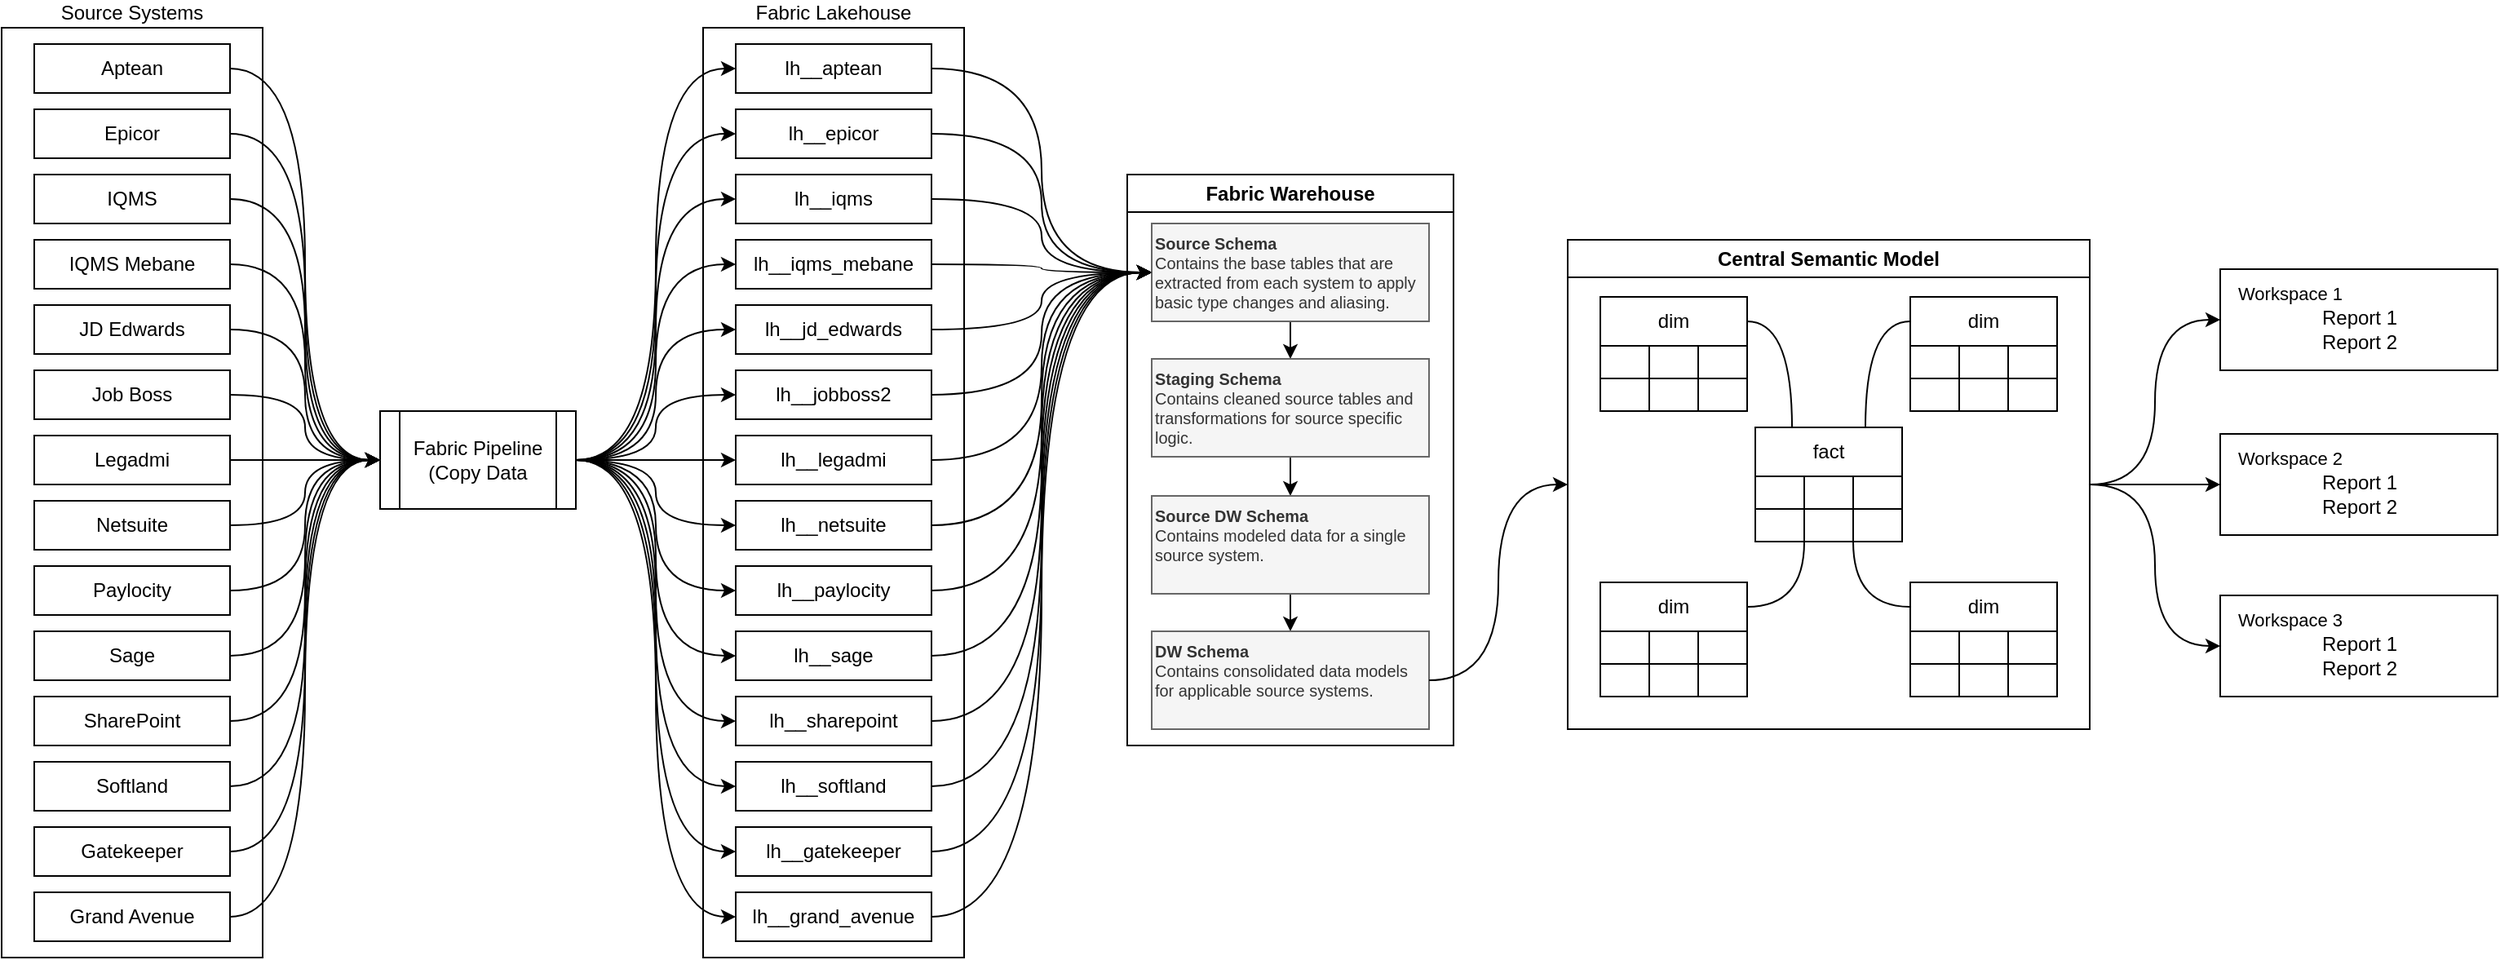 <mxfile version="27.0.3">
  <diagram name="Page-1" id="FQNREuMPyEaIx_OdREhW">
    <mxGraphModel dx="1584" dy="826" grid="0" gridSize="10" guides="1" tooltips="1" connect="1" arrows="1" fold="1" page="0" pageScale="1" pageWidth="850" pageHeight="1100" math="0" shadow="0">
      <root>
        <mxCell id="0" />
        <mxCell id="1" parent="0" />
        <mxCell id="qfDgIEm7hBESt5WeCxpF-39" value="Fabric Lakehouse" style="rounded=0;whiteSpace=wrap;html=1;labelPosition=center;verticalLabelPosition=top;align=center;verticalAlign=bottom;" vertex="1" parent="1">
          <mxGeometry x="470" y="70" width="160" height="570" as="geometry" />
        </mxCell>
        <mxCell id="qfDgIEm7hBESt5WeCxpF-38" value="Source Systems" style="rounded=0;whiteSpace=wrap;html=1;labelPosition=center;verticalLabelPosition=top;align=center;verticalAlign=bottom;" vertex="1" parent="1">
          <mxGeometry x="40" y="70" width="160" height="570" as="geometry" />
        </mxCell>
        <mxCell id="qfDgIEm7hBESt5WeCxpF-66" style="edgeStyle=orthogonalEdgeStyle;rounded=0;orthogonalLoop=1;jettySize=auto;html=1;exitX=1;exitY=0.5;exitDx=0;exitDy=0;entryX=0;entryY=0.5;entryDx=0;entryDy=0;curved=1;" edge="1" parent="1" source="qfDgIEm7hBESt5WeCxpF-1" target="qfDgIEm7hBESt5WeCxpF-59">
          <mxGeometry relative="1" as="geometry" />
        </mxCell>
        <mxCell id="qfDgIEm7hBESt5WeCxpF-1" value="lh__aptean" style="rounded=0;fontSize=12;fontColor=#000000;labelBackgroundColor=none;labelBorderColor=none;whiteSpace=wrap;" vertex="1" parent="1">
          <mxGeometry x="490" y="80" width="120" height="30" as="geometry" />
        </mxCell>
        <mxCell id="qfDgIEm7hBESt5WeCxpF-67" style="edgeStyle=orthogonalEdgeStyle;rounded=0;orthogonalLoop=1;jettySize=auto;html=1;exitX=1;exitY=0.5;exitDx=0;exitDy=0;entryX=0;entryY=0.5;entryDx=0;entryDy=0;curved=1;" edge="1" parent="1" source="qfDgIEm7hBESt5WeCxpF-2" target="qfDgIEm7hBESt5WeCxpF-59">
          <mxGeometry relative="1" as="geometry" />
        </mxCell>
        <mxCell id="qfDgIEm7hBESt5WeCxpF-2" value="lh__epicor" style="rounded=0;fontSize=12;fontColor=#000000;labelBackgroundColor=none;labelBorderColor=none;whiteSpace=wrap;" vertex="1" parent="1">
          <mxGeometry x="490" y="120" width="120" height="30" as="geometry" />
        </mxCell>
        <mxCell id="qfDgIEm7hBESt5WeCxpF-68" style="edgeStyle=orthogonalEdgeStyle;rounded=0;orthogonalLoop=1;jettySize=auto;html=1;exitX=1;exitY=0.5;exitDx=0;exitDy=0;entryX=0;entryY=0.5;entryDx=0;entryDy=0;curved=1;" edge="1" parent="1" source="qfDgIEm7hBESt5WeCxpF-3" target="qfDgIEm7hBESt5WeCxpF-59">
          <mxGeometry relative="1" as="geometry" />
        </mxCell>
        <mxCell id="qfDgIEm7hBESt5WeCxpF-3" value="lh__iqms" style="rounded=0;fontSize=12;fontColor=#000000;labelBackgroundColor=none;labelBorderColor=none;whiteSpace=wrap;" vertex="1" parent="1">
          <mxGeometry x="490" y="160" width="120" height="30" as="geometry" />
        </mxCell>
        <mxCell id="qfDgIEm7hBESt5WeCxpF-69" style="edgeStyle=orthogonalEdgeStyle;rounded=0;orthogonalLoop=1;jettySize=auto;html=1;exitX=1;exitY=0.5;exitDx=0;exitDy=0;entryX=0;entryY=0.5;entryDx=0;entryDy=0;curved=1;" edge="1" parent="1" source="qfDgIEm7hBESt5WeCxpF-4" target="qfDgIEm7hBESt5WeCxpF-59">
          <mxGeometry relative="1" as="geometry" />
        </mxCell>
        <mxCell id="qfDgIEm7hBESt5WeCxpF-4" value="lh__iqms_mebane" style="rounded=0;fontSize=12;fontColor=#000000;labelBackgroundColor=none;labelBorderColor=none;whiteSpace=wrap;" vertex="1" parent="1">
          <mxGeometry x="490" y="200" width="120" height="30" as="geometry" />
        </mxCell>
        <mxCell id="qfDgIEm7hBESt5WeCxpF-70" style="edgeStyle=orthogonalEdgeStyle;rounded=0;orthogonalLoop=1;jettySize=auto;html=1;exitX=1;exitY=0.5;exitDx=0;exitDy=0;entryX=0;entryY=0.5;entryDx=0;entryDy=0;curved=1;" edge="1" parent="1" source="qfDgIEm7hBESt5WeCxpF-5" target="qfDgIEm7hBESt5WeCxpF-59">
          <mxGeometry relative="1" as="geometry" />
        </mxCell>
        <mxCell id="qfDgIEm7hBESt5WeCxpF-5" value="lh__jd_edwards" style="rounded=0;fontSize=12;fontColor=#000000;labelBackgroundColor=none;labelBorderColor=none;whiteSpace=wrap;" vertex="1" parent="1">
          <mxGeometry x="490" y="240" width="120" height="30" as="geometry" />
        </mxCell>
        <mxCell id="qfDgIEm7hBESt5WeCxpF-71" style="edgeStyle=orthogonalEdgeStyle;rounded=0;orthogonalLoop=1;jettySize=auto;html=1;exitX=1;exitY=0.5;exitDx=0;exitDy=0;entryX=0;entryY=0.5;entryDx=0;entryDy=0;curved=1;" edge="1" parent="1" source="qfDgIEm7hBESt5WeCxpF-6" target="qfDgIEm7hBESt5WeCxpF-59">
          <mxGeometry relative="1" as="geometry" />
        </mxCell>
        <mxCell id="qfDgIEm7hBESt5WeCxpF-6" value="lh__jobboss2" style="rounded=0;fontSize=12;fontColor=#000000;labelBackgroundColor=none;labelBorderColor=none;whiteSpace=wrap;" vertex="1" parent="1">
          <mxGeometry x="490" y="280" width="120" height="30" as="geometry" />
        </mxCell>
        <mxCell id="qfDgIEm7hBESt5WeCxpF-72" style="edgeStyle=orthogonalEdgeStyle;rounded=0;orthogonalLoop=1;jettySize=auto;html=1;exitX=1;exitY=0.5;exitDx=0;exitDy=0;entryX=0;entryY=0.5;entryDx=0;entryDy=0;curved=1;" edge="1" parent="1" source="qfDgIEm7hBESt5WeCxpF-7" target="qfDgIEm7hBESt5WeCxpF-59">
          <mxGeometry relative="1" as="geometry" />
        </mxCell>
        <mxCell id="qfDgIEm7hBESt5WeCxpF-7" value="lh__legadmi" style="rounded=0;fontSize=12;fontColor=#000000;labelBackgroundColor=none;labelBorderColor=none;whiteSpace=wrap;" vertex="1" parent="1">
          <mxGeometry x="490" y="320" width="120" height="30" as="geometry" />
        </mxCell>
        <mxCell id="qfDgIEm7hBESt5WeCxpF-73" style="edgeStyle=orthogonalEdgeStyle;rounded=0;orthogonalLoop=1;jettySize=auto;html=1;exitX=1;exitY=0.5;exitDx=0;exitDy=0;entryX=0;entryY=0.5;entryDx=0;entryDy=0;curved=1;" edge="1" parent="1" source="qfDgIEm7hBESt5WeCxpF-8" target="qfDgIEm7hBESt5WeCxpF-59">
          <mxGeometry relative="1" as="geometry" />
        </mxCell>
        <mxCell id="qfDgIEm7hBESt5WeCxpF-8" value="lh__netsuite" style="rounded=0;fontSize=12;fontColor=#000000;labelBackgroundColor=none;labelBorderColor=none;whiteSpace=wrap;" vertex="1" parent="1">
          <mxGeometry x="490" y="360" width="120" height="30" as="geometry" />
        </mxCell>
        <mxCell id="qfDgIEm7hBESt5WeCxpF-74" style="edgeStyle=orthogonalEdgeStyle;rounded=0;orthogonalLoop=1;jettySize=auto;html=1;exitX=1;exitY=0.5;exitDx=0;exitDy=0;entryX=0;entryY=0.5;entryDx=0;entryDy=0;curved=1;" edge="1" parent="1" source="qfDgIEm7hBESt5WeCxpF-9" target="qfDgIEm7hBESt5WeCxpF-59">
          <mxGeometry relative="1" as="geometry" />
        </mxCell>
        <mxCell id="qfDgIEm7hBESt5WeCxpF-9" value="lh__paylocity" style="rounded=0;fontSize=12;fontColor=#000000;labelBackgroundColor=none;labelBorderColor=none;whiteSpace=wrap;" vertex="1" parent="1">
          <mxGeometry x="490" y="400" width="120" height="30" as="geometry" />
        </mxCell>
        <mxCell id="qfDgIEm7hBESt5WeCxpF-75" style="edgeStyle=orthogonalEdgeStyle;rounded=0;orthogonalLoop=1;jettySize=auto;html=1;exitX=1;exitY=0.5;exitDx=0;exitDy=0;entryX=0;entryY=0.5;entryDx=0;entryDy=0;curved=1;" edge="1" parent="1" source="qfDgIEm7hBESt5WeCxpF-10" target="qfDgIEm7hBESt5WeCxpF-59">
          <mxGeometry relative="1" as="geometry" />
        </mxCell>
        <mxCell id="qfDgIEm7hBESt5WeCxpF-10" value="lh__sage" style="rounded=0;fontSize=12;fontColor=#000000;labelBackgroundColor=none;labelBorderColor=none;whiteSpace=wrap;" vertex="1" parent="1">
          <mxGeometry x="490" y="440" width="120" height="30" as="geometry" />
        </mxCell>
        <mxCell id="qfDgIEm7hBESt5WeCxpF-77" style="edgeStyle=orthogonalEdgeStyle;rounded=0;orthogonalLoop=1;jettySize=auto;html=1;exitX=1;exitY=0.5;exitDx=0;exitDy=0;entryX=0;entryY=0.5;entryDx=0;entryDy=0;curved=1;" edge="1" parent="1" source="qfDgIEm7hBESt5WeCxpF-11" target="qfDgIEm7hBESt5WeCxpF-59">
          <mxGeometry relative="1" as="geometry" />
        </mxCell>
        <mxCell id="qfDgIEm7hBESt5WeCxpF-11" value="lh__softland" style="rounded=0;fontSize=12;fontColor=#000000;labelBackgroundColor=none;labelBorderColor=none;whiteSpace=wrap;" vertex="1" parent="1">
          <mxGeometry x="490" y="520" width="120" height="30" as="geometry" />
        </mxCell>
        <mxCell id="qfDgIEm7hBESt5WeCxpF-76" style="edgeStyle=orthogonalEdgeStyle;rounded=0;orthogonalLoop=1;jettySize=auto;html=1;exitX=1;exitY=0.5;exitDx=0;exitDy=0;entryX=0;entryY=0.5;entryDx=0;entryDy=0;curved=1;" edge="1" parent="1" source="qfDgIEm7hBESt5WeCxpF-12" target="qfDgIEm7hBESt5WeCxpF-59">
          <mxGeometry relative="1" as="geometry" />
        </mxCell>
        <mxCell id="qfDgIEm7hBESt5WeCxpF-12" value="lh__sharepoint" style="rounded=0;fontSize=12;fontColor=#000000;labelBackgroundColor=none;labelBorderColor=none;whiteSpace=wrap;" vertex="1" parent="1">
          <mxGeometry x="490" y="480" width="120" height="30" as="geometry" />
        </mxCell>
        <mxCell id="qfDgIEm7hBESt5WeCxpF-26" style="edgeStyle=orthogonalEdgeStyle;rounded=0;orthogonalLoop=1;jettySize=auto;html=1;exitX=1;exitY=0.5;exitDx=0;exitDy=0;entryX=0;entryY=0.5;entryDx=0;entryDy=0;curved=1;" edge="1" parent="1" source="qfDgIEm7hBESt5WeCxpF-13" target="qfDgIEm7hBESt5WeCxpF-25">
          <mxGeometry relative="1" as="geometry" />
        </mxCell>
        <mxCell id="qfDgIEm7hBESt5WeCxpF-13" value="Aptean" style="rounded=0;fontSize=12;fontColor=#000000;labelBackgroundColor=none;labelBorderColor=none;whiteSpace=wrap;" vertex="1" parent="1">
          <mxGeometry x="60" y="80" width="120" height="30" as="geometry" />
        </mxCell>
        <mxCell id="qfDgIEm7hBESt5WeCxpF-27" style="edgeStyle=orthogonalEdgeStyle;rounded=0;orthogonalLoop=1;jettySize=auto;html=1;exitX=1;exitY=0.5;exitDx=0;exitDy=0;entryX=0;entryY=0.5;entryDx=0;entryDy=0;curved=1;" edge="1" parent="1" source="qfDgIEm7hBESt5WeCxpF-14" target="qfDgIEm7hBESt5WeCxpF-25">
          <mxGeometry relative="1" as="geometry" />
        </mxCell>
        <mxCell id="qfDgIEm7hBESt5WeCxpF-14" value="Epicor" style="rounded=0;fontSize=12;fontColor=#000000;labelBackgroundColor=none;labelBorderColor=none;whiteSpace=wrap;" vertex="1" parent="1">
          <mxGeometry x="60" y="120" width="120" height="30" as="geometry" />
        </mxCell>
        <mxCell id="qfDgIEm7hBESt5WeCxpF-28" style="edgeStyle=orthogonalEdgeStyle;rounded=0;orthogonalLoop=1;jettySize=auto;html=1;exitX=1;exitY=0.5;exitDx=0;exitDy=0;entryX=0;entryY=0.5;entryDx=0;entryDy=0;curved=1;" edge="1" parent="1" source="qfDgIEm7hBESt5WeCxpF-15" target="qfDgIEm7hBESt5WeCxpF-25">
          <mxGeometry relative="1" as="geometry" />
        </mxCell>
        <mxCell id="qfDgIEm7hBESt5WeCxpF-15" value="IQMS" style="rounded=0;fontSize=12;fontColor=#000000;labelBackgroundColor=none;labelBorderColor=none;whiteSpace=wrap;" vertex="1" parent="1">
          <mxGeometry x="60" y="160" width="120" height="30" as="geometry" />
        </mxCell>
        <mxCell id="qfDgIEm7hBESt5WeCxpF-29" style="edgeStyle=orthogonalEdgeStyle;rounded=0;orthogonalLoop=1;jettySize=auto;html=1;exitX=1;exitY=0.5;exitDx=0;exitDy=0;entryX=0;entryY=0.5;entryDx=0;entryDy=0;curved=1;" edge="1" parent="1" source="qfDgIEm7hBESt5WeCxpF-16" target="qfDgIEm7hBESt5WeCxpF-25">
          <mxGeometry relative="1" as="geometry" />
        </mxCell>
        <mxCell id="qfDgIEm7hBESt5WeCxpF-16" value="IQMS Mebane" style="rounded=0;fontSize=12;fontColor=#000000;labelBackgroundColor=none;labelBorderColor=none;whiteSpace=wrap;" vertex="1" parent="1">
          <mxGeometry x="60" y="200" width="120" height="30" as="geometry" />
        </mxCell>
        <mxCell id="qfDgIEm7hBESt5WeCxpF-30" style="edgeStyle=orthogonalEdgeStyle;rounded=0;orthogonalLoop=1;jettySize=auto;html=1;exitX=1;exitY=0.5;exitDx=0;exitDy=0;entryX=0;entryY=0.5;entryDx=0;entryDy=0;curved=1;" edge="1" parent="1" source="qfDgIEm7hBESt5WeCxpF-17" target="qfDgIEm7hBESt5WeCxpF-25">
          <mxGeometry relative="1" as="geometry" />
        </mxCell>
        <mxCell id="qfDgIEm7hBESt5WeCxpF-17" value="JD Edwards" style="rounded=0;fontSize=12;fontColor=#000000;labelBackgroundColor=none;labelBorderColor=none;whiteSpace=wrap;" vertex="1" parent="1">
          <mxGeometry x="60" y="240" width="120" height="30" as="geometry" />
        </mxCell>
        <mxCell id="qfDgIEm7hBESt5WeCxpF-31" style="edgeStyle=orthogonalEdgeStyle;rounded=0;orthogonalLoop=1;jettySize=auto;html=1;exitX=1;exitY=0.5;exitDx=0;exitDy=0;entryX=0;entryY=0.5;entryDx=0;entryDy=0;curved=1;" edge="1" parent="1" source="qfDgIEm7hBESt5WeCxpF-18" target="qfDgIEm7hBESt5WeCxpF-25">
          <mxGeometry relative="1" as="geometry" />
        </mxCell>
        <mxCell id="qfDgIEm7hBESt5WeCxpF-18" value="Job Boss" style="rounded=0;fontSize=12;fontColor=#000000;labelBackgroundColor=none;labelBorderColor=none;whiteSpace=wrap;" vertex="1" parent="1">
          <mxGeometry x="60" y="280" width="120" height="30" as="geometry" />
        </mxCell>
        <mxCell id="qfDgIEm7hBESt5WeCxpF-32" style="edgeStyle=orthogonalEdgeStyle;rounded=0;orthogonalLoop=1;jettySize=auto;html=1;exitX=1;exitY=0.5;exitDx=0;exitDy=0;entryX=0;entryY=0.5;entryDx=0;entryDy=0;curved=1;" edge="1" parent="1" source="qfDgIEm7hBESt5WeCxpF-19" target="qfDgIEm7hBESt5WeCxpF-25">
          <mxGeometry relative="1" as="geometry" />
        </mxCell>
        <mxCell id="qfDgIEm7hBESt5WeCxpF-19" value="Legadmi" style="rounded=0;fontSize=12;fontColor=#000000;labelBackgroundColor=none;labelBorderColor=none;whiteSpace=wrap;" vertex="1" parent="1">
          <mxGeometry x="60" y="320" width="120" height="30" as="geometry" />
        </mxCell>
        <mxCell id="qfDgIEm7hBESt5WeCxpF-33" style="edgeStyle=orthogonalEdgeStyle;rounded=0;orthogonalLoop=1;jettySize=auto;html=1;exitX=1;exitY=0.5;exitDx=0;exitDy=0;entryX=0;entryY=0.5;entryDx=0;entryDy=0;curved=1;" edge="1" parent="1" source="qfDgIEm7hBESt5WeCxpF-20" target="qfDgIEm7hBESt5WeCxpF-25">
          <mxGeometry relative="1" as="geometry" />
        </mxCell>
        <mxCell id="qfDgIEm7hBESt5WeCxpF-20" value="Netsuite" style="rounded=0;fontSize=12;fontColor=#000000;labelBackgroundColor=none;labelBorderColor=none;whiteSpace=wrap;" vertex="1" parent="1">
          <mxGeometry x="60" y="360" width="120" height="30" as="geometry" />
        </mxCell>
        <mxCell id="qfDgIEm7hBESt5WeCxpF-34" style="edgeStyle=orthogonalEdgeStyle;rounded=0;orthogonalLoop=1;jettySize=auto;html=1;exitX=1;exitY=0.5;exitDx=0;exitDy=0;entryX=0;entryY=0.5;entryDx=0;entryDy=0;curved=1;" edge="1" parent="1" source="qfDgIEm7hBESt5WeCxpF-21" target="qfDgIEm7hBESt5WeCxpF-25">
          <mxGeometry relative="1" as="geometry" />
        </mxCell>
        <mxCell id="qfDgIEm7hBESt5WeCxpF-21" value="Paylocity" style="rounded=0;fontSize=12;fontColor=#000000;labelBackgroundColor=none;labelBorderColor=none;whiteSpace=wrap;" vertex="1" parent="1">
          <mxGeometry x="60" y="400" width="120" height="30" as="geometry" />
        </mxCell>
        <mxCell id="qfDgIEm7hBESt5WeCxpF-35" style="edgeStyle=orthogonalEdgeStyle;rounded=0;orthogonalLoop=1;jettySize=auto;html=1;exitX=1;exitY=0.5;exitDx=0;exitDy=0;entryX=0;entryY=0.5;entryDx=0;entryDy=0;curved=1;" edge="1" parent="1" source="qfDgIEm7hBESt5WeCxpF-22" target="qfDgIEm7hBESt5WeCxpF-25">
          <mxGeometry relative="1" as="geometry" />
        </mxCell>
        <mxCell id="qfDgIEm7hBESt5WeCxpF-22" value="Sage" style="rounded=0;fontSize=12;fontColor=#000000;labelBackgroundColor=none;labelBorderColor=none;whiteSpace=wrap;" vertex="1" parent="1">
          <mxGeometry x="60" y="440" width="120" height="30" as="geometry" />
        </mxCell>
        <mxCell id="qfDgIEm7hBESt5WeCxpF-37" style="edgeStyle=orthogonalEdgeStyle;rounded=0;orthogonalLoop=1;jettySize=auto;html=1;exitX=1;exitY=0.5;exitDx=0;exitDy=0;entryX=0;entryY=0.5;entryDx=0;entryDy=0;curved=1;" edge="1" parent="1" source="qfDgIEm7hBESt5WeCxpF-23" target="qfDgIEm7hBESt5WeCxpF-25">
          <mxGeometry relative="1" as="geometry" />
        </mxCell>
        <mxCell id="qfDgIEm7hBESt5WeCxpF-23" value="Softland" style="rounded=0;fontSize=12;fontColor=#000000;labelBackgroundColor=none;labelBorderColor=none;whiteSpace=wrap;" vertex="1" parent="1">
          <mxGeometry x="60" y="520" width="120" height="30" as="geometry" />
        </mxCell>
        <mxCell id="qfDgIEm7hBESt5WeCxpF-36" style="edgeStyle=orthogonalEdgeStyle;rounded=0;orthogonalLoop=1;jettySize=auto;html=1;exitX=1;exitY=0.5;exitDx=0;exitDy=0;entryX=0;entryY=0.5;entryDx=0;entryDy=0;curved=1;" edge="1" parent="1" source="qfDgIEm7hBESt5WeCxpF-24" target="qfDgIEm7hBESt5WeCxpF-25">
          <mxGeometry relative="1" as="geometry" />
        </mxCell>
        <mxCell id="qfDgIEm7hBESt5WeCxpF-24" value="SharePoint" style="rounded=0;fontSize=12;fontColor=#000000;labelBackgroundColor=none;labelBorderColor=none;whiteSpace=wrap;" vertex="1" parent="1">
          <mxGeometry x="60" y="480" width="120" height="30" as="geometry" />
        </mxCell>
        <mxCell id="qfDgIEm7hBESt5WeCxpF-40" style="edgeStyle=orthogonalEdgeStyle;rounded=0;orthogonalLoop=1;jettySize=auto;html=1;exitX=1;exitY=0.5;exitDx=0;exitDy=0;entryX=0;entryY=0.5;entryDx=0;entryDy=0;curved=1;" edge="1" parent="1" source="qfDgIEm7hBESt5WeCxpF-25" target="qfDgIEm7hBESt5WeCxpF-1">
          <mxGeometry relative="1" as="geometry" />
        </mxCell>
        <mxCell id="qfDgIEm7hBESt5WeCxpF-41" style="edgeStyle=orthogonalEdgeStyle;rounded=0;orthogonalLoop=1;jettySize=auto;html=1;exitX=1;exitY=0.5;exitDx=0;exitDy=0;entryX=0;entryY=0.5;entryDx=0;entryDy=0;curved=1;" edge="1" parent="1" source="qfDgIEm7hBESt5WeCxpF-25" target="qfDgIEm7hBESt5WeCxpF-2">
          <mxGeometry relative="1" as="geometry" />
        </mxCell>
        <mxCell id="qfDgIEm7hBESt5WeCxpF-42" style="edgeStyle=orthogonalEdgeStyle;rounded=0;orthogonalLoop=1;jettySize=auto;html=1;exitX=1;exitY=0.5;exitDx=0;exitDy=0;entryX=0;entryY=0.5;entryDx=0;entryDy=0;curved=1;" edge="1" parent="1" source="qfDgIEm7hBESt5WeCxpF-25" target="qfDgIEm7hBESt5WeCxpF-3">
          <mxGeometry relative="1" as="geometry" />
        </mxCell>
        <mxCell id="qfDgIEm7hBESt5WeCxpF-43" style="edgeStyle=orthogonalEdgeStyle;rounded=0;orthogonalLoop=1;jettySize=auto;html=1;exitX=1;exitY=0.5;exitDx=0;exitDy=0;entryX=0;entryY=0.5;entryDx=0;entryDy=0;curved=1;" edge="1" parent="1" source="qfDgIEm7hBESt5WeCxpF-25" target="qfDgIEm7hBESt5WeCxpF-4">
          <mxGeometry relative="1" as="geometry" />
        </mxCell>
        <mxCell id="qfDgIEm7hBESt5WeCxpF-44" style="edgeStyle=orthogonalEdgeStyle;rounded=0;orthogonalLoop=1;jettySize=auto;html=1;exitX=1;exitY=0.5;exitDx=0;exitDy=0;entryX=0;entryY=0.5;entryDx=0;entryDy=0;curved=1;" edge="1" parent="1" source="qfDgIEm7hBESt5WeCxpF-25" target="qfDgIEm7hBESt5WeCxpF-5">
          <mxGeometry relative="1" as="geometry" />
        </mxCell>
        <mxCell id="qfDgIEm7hBESt5WeCxpF-45" style="edgeStyle=orthogonalEdgeStyle;rounded=0;orthogonalLoop=1;jettySize=auto;html=1;exitX=1;exitY=0.5;exitDx=0;exitDy=0;entryX=0;entryY=0.5;entryDx=0;entryDy=0;curved=1;" edge="1" parent="1" source="qfDgIEm7hBESt5WeCxpF-25" target="qfDgIEm7hBESt5WeCxpF-6">
          <mxGeometry relative="1" as="geometry" />
        </mxCell>
        <mxCell id="qfDgIEm7hBESt5WeCxpF-46" style="edgeStyle=orthogonalEdgeStyle;rounded=0;orthogonalLoop=1;jettySize=auto;html=1;exitX=1;exitY=0.5;exitDx=0;exitDy=0;entryX=0;entryY=0.5;entryDx=0;entryDy=0;curved=1;" edge="1" parent="1" source="qfDgIEm7hBESt5WeCxpF-25" target="qfDgIEm7hBESt5WeCxpF-7">
          <mxGeometry relative="1" as="geometry" />
        </mxCell>
        <mxCell id="qfDgIEm7hBESt5WeCxpF-47" style="edgeStyle=orthogonalEdgeStyle;rounded=0;orthogonalLoop=1;jettySize=auto;html=1;exitX=1;exitY=0.5;exitDx=0;exitDy=0;entryX=0;entryY=0.5;entryDx=0;entryDy=0;curved=1;" edge="1" parent="1" source="qfDgIEm7hBESt5WeCxpF-25" target="qfDgIEm7hBESt5WeCxpF-8">
          <mxGeometry relative="1" as="geometry" />
        </mxCell>
        <mxCell id="qfDgIEm7hBESt5WeCxpF-48" style="edgeStyle=orthogonalEdgeStyle;rounded=0;orthogonalLoop=1;jettySize=auto;html=1;exitX=1;exitY=0.5;exitDx=0;exitDy=0;entryX=0;entryY=0.5;entryDx=0;entryDy=0;curved=1;" edge="1" parent="1" source="qfDgIEm7hBESt5WeCxpF-25" target="qfDgIEm7hBESt5WeCxpF-9">
          <mxGeometry relative="1" as="geometry" />
        </mxCell>
        <mxCell id="qfDgIEm7hBESt5WeCxpF-49" style="edgeStyle=orthogonalEdgeStyle;rounded=0;orthogonalLoop=1;jettySize=auto;html=1;exitX=1;exitY=0.5;exitDx=0;exitDy=0;entryX=0;entryY=0.5;entryDx=0;entryDy=0;curved=1;" edge="1" parent="1" source="qfDgIEm7hBESt5WeCxpF-25" target="qfDgIEm7hBESt5WeCxpF-10">
          <mxGeometry relative="1" as="geometry" />
        </mxCell>
        <mxCell id="qfDgIEm7hBESt5WeCxpF-50" style="edgeStyle=orthogonalEdgeStyle;rounded=0;orthogonalLoop=1;jettySize=auto;html=1;exitX=1;exitY=0.5;exitDx=0;exitDy=0;entryX=0;entryY=0.5;entryDx=0;entryDy=0;curved=1;" edge="1" parent="1" source="qfDgIEm7hBESt5WeCxpF-25" target="qfDgIEm7hBESt5WeCxpF-12">
          <mxGeometry relative="1" as="geometry" />
        </mxCell>
        <mxCell id="qfDgIEm7hBESt5WeCxpF-51" style="edgeStyle=orthogonalEdgeStyle;rounded=0;orthogonalLoop=1;jettySize=auto;html=1;exitX=1;exitY=0.5;exitDx=0;exitDy=0;entryX=0;entryY=0.5;entryDx=0;entryDy=0;curved=1;" edge="1" parent="1" source="qfDgIEm7hBESt5WeCxpF-25" target="qfDgIEm7hBESt5WeCxpF-11">
          <mxGeometry relative="1" as="geometry" />
        </mxCell>
        <mxCell id="qfDgIEm7hBESt5WeCxpF-214" style="edgeStyle=orthogonalEdgeStyle;rounded=0;orthogonalLoop=1;jettySize=auto;html=1;exitX=1;exitY=0.5;exitDx=0;exitDy=0;entryX=0;entryY=0.5;entryDx=0;entryDy=0;curved=1;" edge="1" parent="1" source="qfDgIEm7hBESt5WeCxpF-25" target="qfDgIEm7hBESt5WeCxpF-212">
          <mxGeometry relative="1" as="geometry" />
        </mxCell>
        <mxCell id="qfDgIEm7hBESt5WeCxpF-215" style="edgeStyle=orthogonalEdgeStyle;rounded=0;orthogonalLoop=1;jettySize=auto;html=1;exitX=1;exitY=0.5;exitDx=0;exitDy=0;entryX=0;entryY=0.5;entryDx=0;entryDy=0;curved=1;" edge="1" parent="1" source="qfDgIEm7hBESt5WeCxpF-25" target="qfDgIEm7hBESt5WeCxpF-213">
          <mxGeometry relative="1" as="geometry" />
        </mxCell>
        <mxCell id="qfDgIEm7hBESt5WeCxpF-25" value="Fabric Pipeline&lt;div&gt;(Copy Data&lt;/div&gt;" style="shape=process;whiteSpace=wrap;html=1;backgroundOutline=1;" vertex="1" parent="1">
          <mxGeometry x="272" y="305" width="120" height="60" as="geometry" />
        </mxCell>
        <mxCell id="qfDgIEm7hBESt5WeCxpF-52" value="Fabric Warehouse" style="swimlane;whiteSpace=wrap;html=1;" vertex="1" parent="1">
          <mxGeometry x="730" y="160" width="200" height="350" as="geometry" />
        </mxCell>
        <mxCell id="qfDgIEm7hBESt5WeCxpF-63" style="edgeStyle=orthogonalEdgeStyle;rounded=0;orthogonalLoop=1;jettySize=auto;html=1;exitX=0.5;exitY=1;exitDx=0;exitDy=0;entryX=0.5;entryY=0;entryDx=0;entryDy=0;" edge="1" parent="qfDgIEm7hBESt5WeCxpF-52" source="qfDgIEm7hBESt5WeCxpF-59" target="qfDgIEm7hBESt5WeCxpF-60">
          <mxGeometry relative="1" as="geometry" />
        </mxCell>
        <mxCell id="qfDgIEm7hBESt5WeCxpF-59" value="&lt;h5 style=&quot;margin-top: 0px; margin-bottom: 0px;&quot;&gt;Source Schema&lt;/h5&gt;&lt;div&gt;&lt;h5 style=&quot;margin-top: 0px; margin-bottom: 0px;&quot;&gt;&lt;span style=&quot;font-weight: normal;&quot;&gt;Contains the base tables that are extracted from each system to apply basic type changes and aliasing.&lt;/span&gt;&lt;/h5&gt;&lt;/div&gt;" style="text;html=1;whiteSpace=wrap;overflow=hidden;rounded=0;fillColor=#f5f5f5;fontColor=#333333;strokeColor=#666666;flipV=1;" vertex="1" parent="qfDgIEm7hBESt5WeCxpF-52">
          <mxGeometry x="15" y="30" width="170" height="60" as="geometry" />
        </mxCell>
        <mxCell id="qfDgIEm7hBESt5WeCxpF-64" style="edgeStyle=orthogonalEdgeStyle;rounded=0;orthogonalLoop=1;jettySize=auto;html=1;" edge="1" parent="qfDgIEm7hBESt5WeCxpF-52" source="qfDgIEm7hBESt5WeCxpF-60" target="qfDgIEm7hBESt5WeCxpF-61">
          <mxGeometry relative="1" as="geometry" />
        </mxCell>
        <mxCell id="qfDgIEm7hBESt5WeCxpF-60" value="&lt;h5 style=&quot;margin-top: 0px; margin-bottom: 0px;&quot;&gt;Staging Schema&lt;/h5&gt;&lt;div&gt;&lt;h5 style=&quot;margin-top: 0px; margin-bottom: 0px;&quot;&gt;&lt;span style=&quot;font-weight: normal;&quot;&gt;Contains cleaned source tables and transformations for source specific logic.&lt;/span&gt;&lt;/h5&gt;&lt;/div&gt;" style="text;html=1;whiteSpace=wrap;overflow=hidden;rounded=0;fillColor=#f5f5f5;fontColor=#333333;strokeColor=#666666;flipV=1;" vertex="1" parent="qfDgIEm7hBESt5WeCxpF-52">
          <mxGeometry x="15" y="113" width="170" height="60" as="geometry" />
        </mxCell>
        <mxCell id="qfDgIEm7hBESt5WeCxpF-65" style="edgeStyle=orthogonalEdgeStyle;rounded=0;orthogonalLoop=1;jettySize=auto;html=1;exitX=0.5;exitY=1;exitDx=0;exitDy=0;entryX=0.5;entryY=0;entryDx=0;entryDy=0;" edge="1" parent="qfDgIEm7hBESt5WeCxpF-52" source="qfDgIEm7hBESt5WeCxpF-61" target="qfDgIEm7hBESt5WeCxpF-62">
          <mxGeometry relative="1" as="geometry" />
        </mxCell>
        <mxCell id="qfDgIEm7hBESt5WeCxpF-61" value="&lt;h5 style=&quot;margin-top: 0px; margin-bottom: 0px;&quot;&gt;Source DW Schema&lt;/h5&gt;&lt;div&gt;&lt;h5 style=&quot;margin-top: 0px; margin-bottom: 0px;&quot;&gt;&lt;span style=&quot;font-weight: normal;&quot;&gt;Contains modeled data for a single source system.&lt;/span&gt;&lt;/h5&gt;&lt;/div&gt;" style="text;html=1;whiteSpace=wrap;overflow=hidden;rounded=0;fillColor=#f5f5f5;fontColor=#333333;strokeColor=#666666;flipV=1;" vertex="1" parent="qfDgIEm7hBESt5WeCxpF-52">
          <mxGeometry x="15" y="197" width="170" height="60" as="geometry" />
        </mxCell>
        <mxCell id="qfDgIEm7hBESt5WeCxpF-62" value="&lt;h5 style=&quot;margin-top: 0px; margin-bottom: 0px;&quot;&gt;DW Schema&lt;/h5&gt;&lt;div&gt;&lt;h5 style=&quot;margin-top: 0px; margin-bottom: 0px;&quot;&gt;&lt;span style=&quot;font-weight: normal;&quot;&gt;Contains consolidated data models for applicable source systems.&lt;/span&gt;&lt;/h5&gt;&lt;/div&gt;" style="text;html=1;whiteSpace=wrap;overflow=hidden;rounded=0;fillColor=#f5f5f5;fontColor=#333333;strokeColor=#666666;flipV=1;" vertex="1" parent="qfDgIEm7hBESt5WeCxpF-52">
          <mxGeometry x="15" y="280" width="170" height="60" as="geometry" />
        </mxCell>
        <mxCell id="qfDgIEm7hBESt5WeCxpF-201" style="edgeStyle=orthogonalEdgeStyle;rounded=0;orthogonalLoop=1;jettySize=auto;html=1;exitX=1;exitY=0.5;exitDx=0;exitDy=0;entryX=0;entryY=0.5;entryDx=0;entryDy=0;curved=1;" edge="1" parent="1" source="qfDgIEm7hBESt5WeCxpF-79" target="qfDgIEm7hBESt5WeCxpF-192">
          <mxGeometry relative="1" as="geometry" />
        </mxCell>
        <mxCell id="qfDgIEm7hBESt5WeCxpF-202" style="edgeStyle=orthogonalEdgeStyle;rounded=0;orthogonalLoop=1;jettySize=auto;html=1;exitX=1;exitY=0.5;exitDx=0;exitDy=0;entryX=0;entryY=0.5;entryDx=0;entryDy=0;curved=1;" edge="1" parent="1" source="qfDgIEm7hBESt5WeCxpF-79" target="qfDgIEm7hBESt5WeCxpF-183">
          <mxGeometry relative="1" as="geometry" />
        </mxCell>
        <mxCell id="qfDgIEm7hBESt5WeCxpF-203" style="edgeStyle=orthogonalEdgeStyle;rounded=0;orthogonalLoop=1;jettySize=auto;html=1;exitX=1;exitY=0.5;exitDx=0;exitDy=0;entryX=0;entryY=0.5;entryDx=0;entryDy=0;curved=1;" edge="1" parent="1" source="qfDgIEm7hBESt5WeCxpF-79" target="qfDgIEm7hBESt5WeCxpF-195">
          <mxGeometry relative="1" as="geometry" />
        </mxCell>
        <mxCell id="qfDgIEm7hBESt5WeCxpF-79" value="Central Semantic Model" style="swimlane;whiteSpace=wrap;html=1;" vertex="1" parent="1">
          <mxGeometry x="1000" y="200" width="320" height="300" as="geometry" />
        </mxCell>
        <mxCell id="qfDgIEm7hBESt5WeCxpF-143" value="" style="group" vertex="1" connectable="0" parent="qfDgIEm7hBESt5WeCxpF-79">
          <mxGeometry x="20" y="35" width="90" height="70" as="geometry" />
        </mxCell>
        <mxCell id="qfDgIEm7hBESt5WeCxpF-104" value="dim" style="rounded=0;whiteSpace=wrap;html=1;" vertex="1" parent="qfDgIEm7hBESt5WeCxpF-143">
          <mxGeometry width="90" height="30" as="geometry" />
        </mxCell>
        <mxCell id="qfDgIEm7hBESt5WeCxpF-105" value="" style="rounded=0;whiteSpace=wrap;html=1;" vertex="1" parent="qfDgIEm7hBESt5WeCxpF-143">
          <mxGeometry y="30" width="30" height="20" as="geometry" />
        </mxCell>
        <mxCell id="qfDgIEm7hBESt5WeCxpF-106" value="" style="rounded=0;whiteSpace=wrap;html=1;" vertex="1" parent="qfDgIEm7hBESt5WeCxpF-143">
          <mxGeometry x="30" y="30" width="30" height="20" as="geometry" />
        </mxCell>
        <mxCell id="qfDgIEm7hBESt5WeCxpF-107" value="" style="rounded=0;whiteSpace=wrap;html=1;" vertex="1" parent="qfDgIEm7hBESt5WeCxpF-143">
          <mxGeometry x="60" y="30" width="30" height="20" as="geometry" />
        </mxCell>
        <mxCell id="qfDgIEm7hBESt5WeCxpF-108" value="" style="rounded=0;whiteSpace=wrap;html=1;" vertex="1" parent="qfDgIEm7hBESt5WeCxpF-143">
          <mxGeometry y="50" width="30" height="20" as="geometry" />
        </mxCell>
        <mxCell id="qfDgIEm7hBESt5WeCxpF-109" value="" style="rounded=0;whiteSpace=wrap;html=1;" vertex="1" parent="qfDgIEm7hBESt5WeCxpF-143">
          <mxGeometry x="30" y="50" width="30" height="20" as="geometry" />
        </mxCell>
        <mxCell id="qfDgIEm7hBESt5WeCxpF-110" value="" style="rounded=0;whiteSpace=wrap;html=1;" vertex="1" parent="qfDgIEm7hBESt5WeCxpF-143">
          <mxGeometry x="60" y="50" width="30" height="20" as="geometry" />
        </mxCell>
        <mxCell id="qfDgIEm7hBESt5WeCxpF-144" value="" style="group" vertex="1" connectable="0" parent="qfDgIEm7hBESt5WeCxpF-79">
          <mxGeometry x="20" y="210" width="90" height="70" as="geometry" />
        </mxCell>
        <mxCell id="qfDgIEm7hBESt5WeCxpF-145" value="dim" style="rounded=0;whiteSpace=wrap;html=1;" vertex="1" parent="qfDgIEm7hBESt5WeCxpF-144">
          <mxGeometry width="90" height="30" as="geometry" />
        </mxCell>
        <mxCell id="qfDgIEm7hBESt5WeCxpF-146" value="" style="rounded=0;whiteSpace=wrap;html=1;" vertex="1" parent="qfDgIEm7hBESt5WeCxpF-144">
          <mxGeometry y="30" width="30" height="20" as="geometry" />
        </mxCell>
        <mxCell id="qfDgIEm7hBESt5WeCxpF-147" value="" style="rounded=0;whiteSpace=wrap;html=1;" vertex="1" parent="qfDgIEm7hBESt5WeCxpF-144">
          <mxGeometry x="30" y="30" width="30" height="20" as="geometry" />
        </mxCell>
        <mxCell id="qfDgIEm7hBESt5WeCxpF-148" value="" style="rounded=0;whiteSpace=wrap;html=1;" vertex="1" parent="qfDgIEm7hBESt5WeCxpF-144">
          <mxGeometry x="60" y="30" width="30" height="20" as="geometry" />
        </mxCell>
        <mxCell id="qfDgIEm7hBESt5WeCxpF-149" value="" style="rounded=0;whiteSpace=wrap;html=1;" vertex="1" parent="qfDgIEm7hBESt5WeCxpF-144">
          <mxGeometry y="50" width="30" height="20" as="geometry" />
        </mxCell>
        <mxCell id="qfDgIEm7hBESt5WeCxpF-150" value="" style="rounded=0;whiteSpace=wrap;html=1;" vertex="1" parent="qfDgIEm7hBESt5WeCxpF-144">
          <mxGeometry x="30" y="50" width="30" height="20" as="geometry" />
        </mxCell>
        <mxCell id="qfDgIEm7hBESt5WeCxpF-151" value="" style="rounded=0;whiteSpace=wrap;html=1;" vertex="1" parent="qfDgIEm7hBESt5WeCxpF-144">
          <mxGeometry x="60" y="50" width="30" height="20" as="geometry" />
        </mxCell>
        <mxCell id="qfDgIEm7hBESt5WeCxpF-160" value="" style="group" vertex="1" connectable="0" parent="qfDgIEm7hBESt5WeCxpF-79">
          <mxGeometry x="210" y="210" width="90" height="70" as="geometry" />
        </mxCell>
        <mxCell id="qfDgIEm7hBESt5WeCxpF-161" value="dim" style="rounded=0;whiteSpace=wrap;html=1;" vertex="1" parent="qfDgIEm7hBESt5WeCxpF-160">
          <mxGeometry width="90" height="30" as="geometry" />
        </mxCell>
        <mxCell id="qfDgIEm7hBESt5WeCxpF-162" value="" style="rounded=0;whiteSpace=wrap;html=1;" vertex="1" parent="qfDgIEm7hBESt5WeCxpF-160">
          <mxGeometry y="30" width="30" height="20" as="geometry" />
        </mxCell>
        <mxCell id="qfDgIEm7hBESt5WeCxpF-163" value="" style="rounded=0;whiteSpace=wrap;html=1;" vertex="1" parent="qfDgIEm7hBESt5WeCxpF-160">
          <mxGeometry x="30" y="30" width="30" height="20" as="geometry" />
        </mxCell>
        <mxCell id="qfDgIEm7hBESt5WeCxpF-164" value="" style="rounded=0;whiteSpace=wrap;html=1;" vertex="1" parent="qfDgIEm7hBESt5WeCxpF-160">
          <mxGeometry x="60" y="30" width="30" height="20" as="geometry" />
        </mxCell>
        <mxCell id="qfDgIEm7hBESt5WeCxpF-165" value="" style="rounded=0;whiteSpace=wrap;html=1;" vertex="1" parent="qfDgIEm7hBESt5WeCxpF-160">
          <mxGeometry y="50" width="30" height="20" as="geometry" />
        </mxCell>
        <mxCell id="qfDgIEm7hBESt5WeCxpF-166" value="" style="rounded=0;whiteSpace=wrap;html=1;" vertex="1" parent="qfDgIEm7hBESt5WeCxpF-160">
          <mxGeometry x="30" y="50" width="30" height="20" as="geometry" />
        </mxCell>
        <mxCell id="qfDgIEm7hBESt5WeCxpF-167" value="" style="rounded=0;whiteSpace=wrap;html=1;" vertex="1" parent="qfDgIEm7hBESt5WeCxpF-160">
          <mxGeometry x="60" y="50" width="30" height="20" as="geometry" />
        </mxCell>
        <mxCell id="qfDgIEm7hBESt5WeCxpF-168" value="" style="group" vertex="1" connectable="0" parent="qfDgIEm7hBESt5WeCxpF-79">
          <mxGeometry x="115" y="115" width="90" height="70" as="geometry" />
        </mxCell>
        <mxCell id="qfDgIEm7hBESt5WeCxpF-169" value="fact" style="rounded=0;whiteSpace=wrap;html=1;" vertex="1" parent="qfDgIEm7hBESt5WeCxpF-168">
          <mxGeometry width="90" height="30" as="geometry" />
        </mxCell>
        <mxCell id="qfDgIEm7hBESt5WeCxpF-170" value="" style="rounded=0;whiteSpace=wrap;html=1;" vertex="1" parent="qfDgIEm7hBESt5WeCxpF-168">
          <mxGeometry y="30" width="30" height="20" as="geometry" />
        </mxCell>
        <mxCell id="qfDgIEm7hBESt5WeCxpF-171" value="" style="rounded=0;whiteSpace=wrap;html=1;" vertex="1" parent="qfDgIEm7hBESt5WeCxpF-168">
          <mxGeometry x="30" y="30" width="30" height="20" as="geometry" />
        </mxCell>
        <mxCell id="qfDgIEm7hBESt5WeCxpF-172" value="" style="rounded=0;whiteSpace=wrap;html=1;" vertex="1" parent="qfDgIEm7hBESt5WeCxpF-168">
          <mxGeometry x="60" y="30" width="30" height="20" as="geometry" />
        </mxCell>
        <mxCell id="qfDgIEm7hBESt5WeCxpF-173" value="" style="rounded=0;whiteSpace=wrap;html=1;" vertex="1" parent="qfDgIEm7hBESt5WeCxpF-168">
          <mxGeometry y="50" width="30" height="20" as="geometry" />
        </mxCell>
        <mxCell id="qfDgIEm7hBESt5WeCxpF-174" value="" style="rounded=0;whiteSpace=wrap;html=1;" vertex="1" parent="qfDgIEm7hBESt5WeCxpF-168">
          <mxGeometry x="30" y="50" width="30" height="20" as="geometry" />
        </mxCell>
        <mxCell id="qfDgIEm7hBESt5WeCxpF-175" value="" style="rounded=0;whiteSpace=wrap;html=1;" vertex="1" parent="qfDgIEm7hBESt5WeCxpF-168">
          <mxGeometry x="60" y="50" width="30" height="20" as="geometry" />
        </mxCell>
        <mxCell id="qfDgIEm7hBESt5WeCxpF-177" style="edgeStyle=orthogonalEdgeStyle;rounded=0;orthogonalLoop=1;jettySize=auto;html=1;exitX=1;exitY=0.5;exitDx=0;exitDy=0;entryX=0.25;entryY=0;entryDx=0;entryDy=0;curved=1;endArrow=none;startFill=0;" edge="1" parent="qfDgIEm7hBESt5WeCxpF-79" source="qfDgIEm7hBESt5WeCxpF-104" target="qfDgIEm7hBESt5WeCxpF-169">
          <mxGeometry relative="1" as="geometry" />
        </mxCell>
        <mxCell id="qfDgIEm7hBESt5WeCxpF-179" style="edgeStyle=orthogonalEdgeStyle;rounded=0;orthogonalLoop=1;jettySize=auto;html=1;entryX=1;entryY=1;entryDx=0;entryDy=0;curved=1;endArrow=none;startFill=0;" edge="1" parent="qfDgIEm7hBESt5WeCxpF-79" source="qfDgIEm7hBESt5WeCxpF-161" target="qfDgIEm7hBESt5WeCxpF-174">
          <mxGeometry relative="1" as="geometry" />
        </mxCell>
        <mxCell id="qfDgIEm7hBESt5WeCxpF-180" style="edgeStyle=orthogonalEdgeStyle;rounded=0;orthogonalLoop=1;jettySize=auto;html=1;exitX=1;exitY=0.5;exitDx=0;exitDy=0;entryX=0;entryY=1;entryDx=0;entryDy=0;curved=1;endArrow=none;startFill=0;" edge="1" parent="qfDgIEm7hBESt5WeCxpF-79" source="qfDgIEm7hBESt5WeCxpF-145" target="qfDgIEm7hBESt5WeCxpF-174">
          <mxGeometry relative="1" as="geometry" />
        </mxCell>
        <mxCell id="qfDgIEm7hBESt5WeCxpF-152" value="" style="group" vertex="1" connectable="0" parent="qfDgIEm7hBESt5WeCxpF-79">
          <mxGeometry x="210" y="35" width="90" height="70" as="geometry" />
        </mxCell>
        <mxCell id="qfDgIEm7hBESt5WeCxpF-153" value="dim" style="rounded=0;whiteSpace=wrap;html=1;" vertex="1" parent="qfDgIEm7hBESt5WeCxpF-152">
          <mxGeometry width="90" height="30" as="geometry" />
        </mxCell>
        <mxCell id="qfDgIEm7hBESt5WeCxpF-154" value="" style="rounded=0;whiteSpace=wrap;html=1;" vertex="1" parent="qfDgIEm7hBESt5WeCxpF-152">
          <mxGeometry y="30" width="30" height="20" as="geometry" />
        </mxCell>
        <mxCell id="qfDgIEm7hBESt5WeCxpF-155" value="" style="rounded=0;whiteSpace=wrap;html=1;" vertex="1" parent="qfDgIEm7hBESt5WeCxpF-152">
          <mxGeometry x="30" y="30" width="30" height="20" as="geometry" />
        </mxCell>
        <mxCell id="qfDgIEm7hBESt5WeCxpF-156" value="" style="rounded=0;whiteSpace=wrap;html=1;" vertex="1" parent="qfDgIEm7hBESt5WeCxpF-152">
          <mxGeometry x="60" y="30" width="30" height="20" as="geometry" />
        </mxCell>
        <mxCell id="qfDgIEm7hBESt5WeCxpF-157" value="" style="rounded=0;whiteSpace=wrap;html=1;" vertex="1" parent="qfDgIEm7hBESt5WeCxpF-152">
          <mxGeometry y="50" width="30" height="20" as="geometry" />
        </mxCell>
        <mxCell id="qfDgIEm7hBESt5WeCxpF-158" value="" style="rounded=0;whiteSpace=wrap;html=1;" vertex="1" parent="qfDgIEm7hBESt5WeCxpF-152">
          <mxGeometry x="30" y="50" width="30" height="20" as="geometry" />
        </mxCell>
        <mxCell id="qfDgIEm7hBESt5WeCxpF-159" value="" style="rounded=0;whiteSpace=wrap;html=1;" vertex="1" parent="qfDgIEm7hBESt5WeCxpF-152">
          <mxGeometry x="60" y="50" width="30" height="20" as="geometry" />
        </mxCell>
        <mxCell id="qfDgIEm7hBESt5WeCxpF-176" style="edgeStyle=orthogonalEdgeStyle;rounded=0;orthogonalLoop=1;jettySize=auto;html=1;exitX=0;exitY=0.5;exitDx=0;exitDy=0;entryX=0.75;entryY=0;entryDx=0;entryDy=0;curved=1;endArrow=none;startFill=0;" edge="1" parent="qfDgIEm7hBESt5WeCxpF-79" source="qfDgIEm7hBESt5WeCxpF-153" target="qfDgIEm7hBESt5WeCxpF-169">
          <mxGeometry relative="1" as="geometry" />
        </mxCell>
        <mxCell id="qfDgIEm7hBESt5WeCxpF-181" style="edgeStyle=orthogonalEdgeStyle;rounded=0;orthogonalLoop=1;jettySize=auto;html=1;exitX=1;exitY=0.5;exitDx=0;exitDy=0;entryX=0;entryY=0.5;entryDx=0;entryDy=0;curved=1;" edge="1" parent="1" source="qfDgIEm7hBESt5WeCxpF-62" target="qfDgIEm7hBESt5WeCxpF-79">
          <mxGeometry relative="1" as="geometry" />
        </mxCell>
        <mxCell id="qfDgIEm7hBESt5WeCxpF-204" value="" style="group" vertex="1" connectable="0" parent="1">
          <mxGeometry x="1400" y="218" width="170" height="62" as="geometry" />
        </mxCell>
        <mxCell id="qfDgIEm7hBESt5WeCxpF-192" value="" style="rounded=0;whiteSpace=wrap;html=1;" vertex="1" parent="qfDgIEm7hBESt5WeCxpF-204">
          <mxGeometry width="170" height="62" as="geometry" />
        </mxCell>
        <mxCell id="qfDgIEm7hBESt5WeCxpF-193" value="Workspace 1" style="text;html=1;align=left;verticalAlign=middle;whiteSpace=wrap;rounded=0;fontSize=11;" vertex="1" parent="qfDgIEm7hBESt5WeCxpF-204">
          <mxGeometry x="9" width="100" height="30" as="geometry" />
        </mxCell>
        <mxCell id="qfDgIEm7hBESt5WeCxpF-194" value="Report 1&lt;div&gt;Report 2&lt;/div&gt;" style="text;html=1;align=center;verticalAlign=middle;whiteSpace=wrap;rounded=0;" vertex="1" parent="qfDgIEm7hBESt5WeCxpF-204">
          <mxGeometry x="24.5" y="22" width="121" height="30" as="geometry" />
        </mxCell>
        <mxCell id="qfDgIEm7hBESt5WeCxpF-198" value="" style="shape=image;verticalLabelPosition=bottom;labelBackgroundColor=default;verticalAlign=top;aspect=fixed;imageAspect=0;image=https://static-00.iconduck.com/assets.00/power-bi-icon-1536x2048-0xah5g2o.png;" vertex="1" parent="qfDgIEm7hBESt5WeCxpF-204">
          <mxGeometry x="20" y="30" width="15" height="20" as="geometry" />
        </mxCell>
        <mxCell id="qfDgIEm7hBESt5WeCxpF-205" value="" style="group" vertex="1" connectable="0" parent="1">
          <mxGeometry x="1400" y="319" width="170" height="62" as="geometry" />
        </mxCell>
        <mxCell id="qfDgIEm7hBESt5WeCxpF-183" value="" style="rounded=0;whiteSpace=wrap;html=1;" vertex="1" parent="qfDgIEm7hBESt5WeCxpF-205">
          <mxGeometry width="170" height="62" as="geometry" />
        </mxCell>
        <mxCell id="qfDgIEm7hBESt5WeCxpF-186" value="Workspace 2" style="text;html=1;align=left;verticalAlign=middle;whiteSpace=wrap;rounded=0;fontSize=11;" vertex="1" parent="qfDgIEm7hBESt5WeCxpF-205">
          <mxGeometry x="9" width="100" height="30" as="geometry" />
        </mxCell>
        <mxCell id="qfDgIEm7hBESt5WeCxpF-190" value="Report 1&lt;div&gt;Report 2&lt;/div&gt;" style="text;html=1;align=center;verticalAlign=middle;whiteSpace=wrap;rounded=0;" vertex="1" parent="qfDgIEm7hBESt5WeCxpF-205">
          <mxGeometry x="24.5" y="22" width="121" height="30" as="geometry" />
        </mxCell>
        <mxCell id="qfDgIEm7hBESt5WeCxpF-199" value="" style="shape=image;verticalLabelPosition=bottom;labelBackgroundColor=default;verticalAlign=top;aspect=fixed;imageAspect=0;image=https://static-00.iconduck.com/assets.00/power-bi-icon-1536x2048-0xah5g2o.png;" vertex="1" parent="qfDgIEm7hBESt5WeCxpF-205">
          <mxGeometry x="20" y="30" width="15" height="20" as="geometry" />
        </mxCell>
        <mxCell id="qfDgIEm7hBESt5WeCxpF-206" value="" style="group" vertex="1" connectable="0" parent="1">
          <mxGeometry x="1400" y="418" width="170" height="62" as="geometry" />
        </mxCell>
        <mxCell id="qfDgIEm7hBESt5WeCxpF-195" value="" style="rounded=0;whiteSpace=wrap;html=1;" vertex="1" parent="qfDgIEm7hBESt5WeCxpF-206">
          <mxGeometry width="170" height="62" as="geometry" />
        </mxCell>
        <mxCell id="qfDgIEm7hBESt5WeCxpF-196" value="Workspace 3" style="text;html=1;align=left;verticalAlign=middle;whiteSpace=wrap;rounded=0;fontSize=11;" vertex="1" parent="qfDgIEm7hBESt5WeCxpF-206">
          <mxGeometry x="9" width="100" height="30" as="geometry" />
        </mxCell>
        <mxCell id="qfDgIEm7hBESt5WeCxpF-197" value="Report 1&lt;div&gt;Report 2&lt;/div&gt;" style="text;html=1;align=center;verticalAlign=middle;whiteSpace=wrap;rounded=0;" vertex="1" parent="qfDgIEm7hBESt5WeCxpF-206">
          <mxGeometry x="24.5" y="22" width="121" height="30" as="geometry" />
        </mxCell>
        <mxCell id="qfDgIEm7hBESt5WeCxpF-200" value="" style="shape=image;verticalLabelPosition=bottom;labelBackgroundColor=default;verticalAlign=top;aspect=fixed;imageAspect=0;image=https://static-00.iconduck.com/assets.00/power-bi-icon-1536x2048-0xah5g2o.png;" vertex="1" parent="qfDgIEm7hBESt5WeCxpF-206">
          <mxGeometry x="20" y="30" width="15" height="20" as="geometry" />
        </mxCell>
        <mxCell id="qfDgIEm7hBESt5WeCxpF-210" style="edgeStyle=orthogonalEdgeStyle;rounded=0;orthogonalLoop=1;jettySize=auto;html=1;exitX=1;exitY=0.5;exitDx=0;exitDy=0;entryX=0;entryY=0.5;entryDx=0;entryDy=0;curved=1;" edge="1" parent="1" source="qfDgIEm7hBESt5WeCxpF-208" target="qfDgIEm7hBESt5WeCxpF-25">
          <mxGeometry relative="1" as="geometry" />
        </mxCell>
        <mxCell id="qfDgIEm7hBESt5WeCxpF-208" value="Gatekeeper" style="rounded=0;fontSize=12;fontColor=#000000;labelBackgroundColor=none;labelBorderColor=none;whiteSpace=wrap;" vertex="1" parent="1">
          <mxGeometry x="60" y="560" width="120" height="30" as="geometry" />
        </mxCell>
        <mxCell id="qfDgIEm7hBESt5WeCxpF-211" style="edgeStyle=orthogonalEdgeStyle;rounded=0;orthogonalLoop=1;jettySize=auto;html=1;exitX=1;exitY=0.5;exitDx=0;exitDy=0;entryX=0;entryY=0.5;entryDx=0;entryDy=0;curved=1;" edge="1" parent="1" source="qfDgIEm7hBESt5WeCxpF-209" target="qfDgIEm7hBESt5WeCxpF-25">
          <mxGeometry relative="1" as="geometry" />
        </mxCell>
        <mxCell id="qfDgIEm7hBESt5WeCxpF-209" value="Grand Avenue" style="rounded=0;fontSize=12;fontColor=#000000;labelBackgroundColor=none;labelBorderColor=none;whiteSpace=wrap;" vertex="1" parent="1">
          <mxGeometry x="60" y="600" width="120" height="30" as="geometry" />
        </mxCell>
        <mxCell id="qfDgIEm7hBESt5WeCxpF-216" style="edgeStyle=orthogonalEdgeStyle;rounded=0;orthogonalLoop=1;jettySize=auto;html=1;exitX=1;exitY=0.5;exitDx=0;exitDy=0;entryX=0;entryY=0.5;entryDx=0;entryDy=0;curved=1;" edge="1" parent="1" source="qfDgIEm7hBESt5WeCxpF-212" target="qfDgIEm7hBESt5WeCxpF-59">
          <mxGeometry relative="1" as="geometry" />
        </mxCell>
        <mxCell id="qfDgIEm7hBESt5WeCxpF-212" value="lh__gatekeeper" style="rounded=0;fontSize=12;fontColor=#000000;labelBackgroundColor=none;labelBorderColor=none;whiteSpace=wrap;" vertex="1" parent="1">
          <mxGeometry x="490" y="560" width="120" height="30" as="geometry" />
        </mxCell>
        <mxCell id="qfDgIEm7hBESt5WeCxpF-217" style="edgeStyle=orthogonalEdgeStyle;rounded=0;orthogonalLoop=1;jettySize=auto;html=1;exitX=1;exitY=0.5;exitDx=0;exitDy=0;entryX=0;entryY=0.5;entryDx=0;entryDy=0;curved=1;" edge="1" parent="1" source="qfDgIEm7hBESt5WeCxpF-213" target="qfDgIEm7hBESt5WeCxpF-59">
          <mxGeometry relative="1" as="geometry" />
        </mxCell>
        <mxCell id="qfDgIEm7hBESt5WeCxpF-213" value="lh__grand_avenue" style="rounded=0;fontSize=12;fontColor=#000000;labelBackgroundColor=none;labelBorderColor=none;whiteSpace=wrap;" vertex="1" parent="1">
          <mxGeometry x="490" y="600" width="120" height="30" as="geometry" />
        </mxCell>
      </root>
    </mxGraphModel>
  </diagram>
</mxfile>

